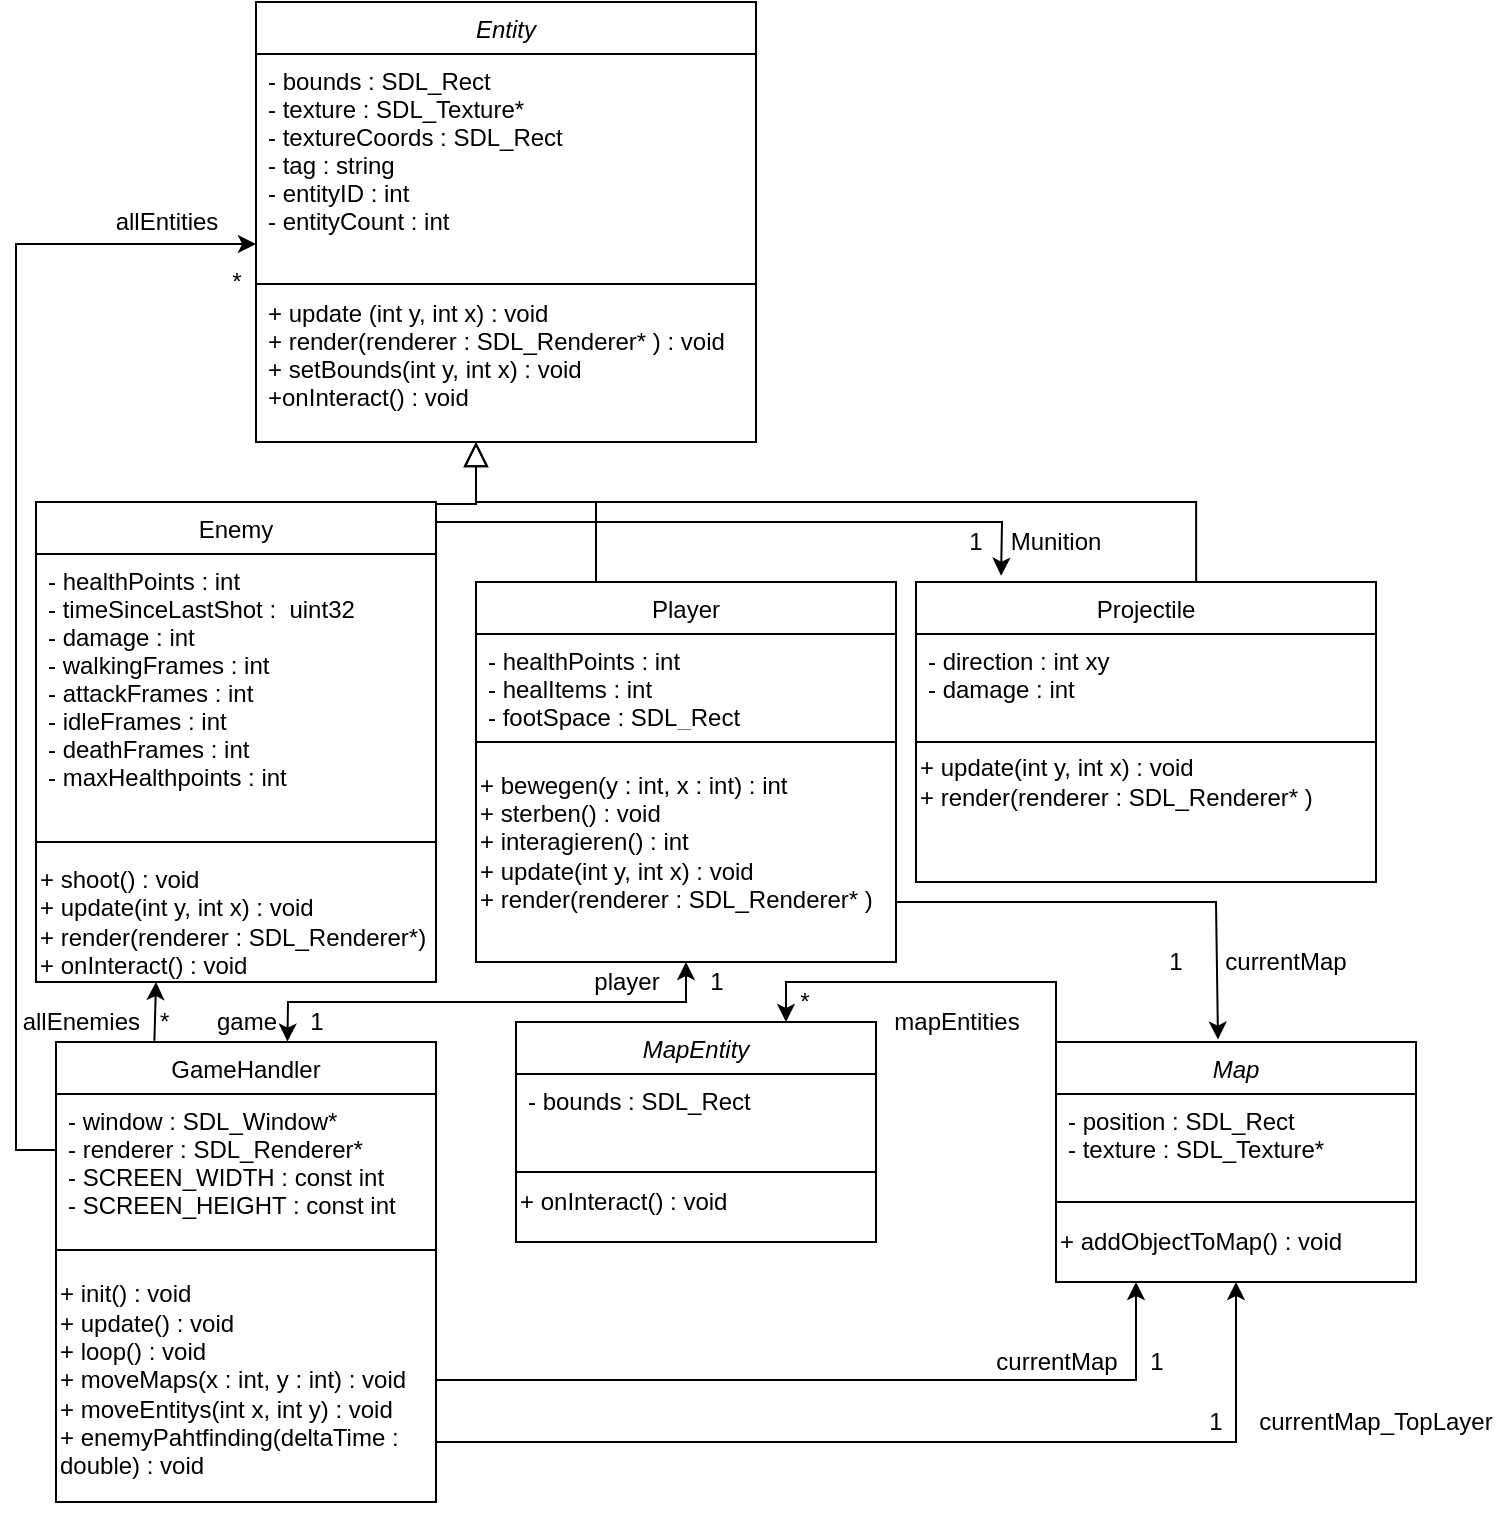 <mxfile version="13.7.3" type="device"><diagram id="C5RBs43oDa-KdzZeNtuy" name="Page-1"><mxGraphModel dx="1086" dy="1975" grid="1" gridSize="10" guides="1" tooltips="1" connect="1" arrows="1" fold="1" page="1" pageScale="1" pageWidth="827" pageHeight="1169" math="0" shadow="0"><root><mxCell id="WIyWlLk6GJQsqaUBKTNV-0"/><mxCell id="WIyWlLk6GJQsqaUBKTNV-1" parent="WIyWlLk6GJQsqaUBKTNV-0"/><mxCell id="zkfFHV4jXpPFQw0GAbJ--12" value="" style="endArrow=block;endSize=10;endFill=0;shadow=0;strokeWidth=1;rounded=0;edgeStyle=elbowEdgeStyle;elbow=vertical;" parent="WIyWlLk6GJQsqaUBKTNV-1" source="zkfFHV4jXpPFQw0GAbJ--6" target="zkfFHV4jXpPFQw0GAbJ--0" edge="1"><mxGeometry width="160" relative="1" as="geometry"><mxPoint x="110" y="103" as="sourcePoint"/><mxPoint x="110" y="103" as="targetPoint"/><Array as="points"><mxPoint x="240" y="221"/></Array></mxGeometry></mxCell><mxCell id="zkfFHV4jXpPFQw0GAbJ--16" value="" style="endArrow=block;endSize=10;endFill=0;shadow=0;strokeWidth=1;rounded=0;edgeStyle=elbowEdgeStyle;elbow=vertical;" parent="WIyWlLk6GJQsqaUBKTNV-1" source="zkfFHV4jXpPFQw0GAbJ--13" edge="1"><mxGeometry width="160" relative="1" as="geometry"><mxPoint x="120" y="273" as="sourcePoint"/><mxPoint x="240" y="190" as="targetPoint"/><Array as="points"><mxPoint x="300" y="220"/><mxPoint x="290" y="220"/></Array></mxGeometry></mxCell><mxCell id="ireMfG32L-UuXTgpNCbU-6" value="" style="endArrow=none;endSize=10;endFill=0;shadow=0;strokeWidth=1;rounded=0;edgeStyle=elbowEdgeStyle;elbow=vertical;exitX=0.609;exitY=0.004;exitDx=0;exitDy=0;exitPerimeter=0;" parent="WIyWlLk6GJQsqaUBKTNV-1" source="ireMfG32L-UuXTgpNCbU-9" edge="1"><mxGeometry width="160" relative="1" as="geometry"><mxPoint x="620" y="250" as="sourcePoint"/><mxPoint x="240" y="220" as="targetPoint"/><Array as="points"><mxPoint x="450" y="220"/><mxPoint x="470" y="220"/></Array></mxGeometry></mxCell><mxCell id="zkfFHV4jXpPFQw0GAbJ--13" value="Player" style="swimlane;fontStyle=0;align=center;verticalAlign=top;childLayout=stackLayout;horizontal=1;startSize=26;horizontalStack=0;resizeParent=1;resizeLast=0;collapsible=1;marginBottom=0;rounded=0;shadow=0;strokeWidth=1;" parent="WIyWlLk6GJQsqaUBKTNV-1" vertex="1"><mxGeometry x="240" y="260" width="210" height="190" as="geometry"><mxRectangle x="340" y="380" width="170" height="26" as="alternateBounds"/></mxGeometry></mxCell><mxCell id="zkfFHV4jXpPFQw0GAbJ--14" value="- healthPoints : int &#10;- healItems : int&#10;- footSpace : SDL_Rect" style="text;align=left;verticalAlign=top;spacingLeft=4;spacingRight=4;overflow=hidden;rotatable=0;points=[[0,0.5],[1,0.5]];portConstraint=eastwest;" parent="zkfFHV4jXpPFQw0GAbJ--13" vertex="1"><mxGeometry y="26" width="210" height="44" as="geometry"/></mxCell><mxCell id="zkfFHV4jXpPFQw0GAbJ--15" value="" style="line;html=1;strokeWidth=1;align=left;verticalAlign=middle;spacingTop=-1;spacingLeft=3;spacingRight=3;rotatable=0;labelPosition=right;points=[];portConstraint=eastwest;" parent="zkfFHV4jXpPFQw0GAbJ--13" vertex="1"><mxGeometry y="70" width="210" height="20" as="geometry"/></mxCell><mxCell id="ireMfG32L-UuXTgpNCbU-3" value="+ bewegen(y : int, x : int) : int&lt;br&gt;+ sterben() : void&lt;br&gt;+ interagieren() : int&lt;br&gt;+ update(int y, int x) : void&lt;br&gt;+&amp;nbsp;&lt;span&gt;render(renderer : SDL_Renderer* )&lt;/span&gt;" style="text;html=1;strokeColor=none;fillColor=none;align=left;verticalAlign=middle;whiteSpace=wrap;rounded=0;" parent="zkfFHV4jXpPFQw0GAbJ--13" vertex="1"><mxGeometry y="90" width="210" height="80" as="geometry"/></mxCell><mxCell id="ireMfG32L-UuXTgpNCbU-9" value="Projectile" style="swimlane;fontStyle=0;align=center;verticalAlign=top;childLayout=stackLayout;horizontal=1;startSize=26;horizontalStack=0;resizeParent=1;resizeLast=0;collapsible=1;marginBottom=0;rounded=0;shadow=0;strokeWidth=1;" parent="WIyWlLk6GJQsqaUBKTNV-1" vertex="1"><mxGeometry x="460" y="260" width="230" height="150" as="geometry"><mxRectangle x="340" y="380" width="170" height="26" as="alternateBounds"/></mxGeometry></mxCell><mxCell id="ireMfG32L-UuXTgpNCbU-10" value="- direction : int xy&#10;- damage : int" style="text;align=left;verticalAlign=top;spacingLeft=4;spacingRight=4;overflow=hidden;rotatable=0;points=[[0,0.5],[1,0.5]];portConstraint=eastwest;" parent="ireMfG32L-UuXTgpNCbU-9" vertex="1"><mxGeometry y="26" width="230" height="44" as="geometry"/></mxCell><mxCell id="ireMfG32L-UuXTgpNCbU-11" value="" style="line;html=1;strokeWidth=1;align=left;verticalAlign=middle;spacingTop=-1;spacingLeft=3;spacingRight=3;rotatable=0;labelPosition=right;points=[];portConstraint=eastwest;" parent="ireMfG32L-UuXTgpNCbU-9" vertex="1"><mxGeometry y="70" width="230" height="20" as="geometry"/></mxCell><mxCell id="ireMfG32L-UuXTgpNCbU-12" value="+ update(int y, int x) : void&lt;br&gt;&lt;span&gt;+ render(renderer : SDL_Renderer* )&lt;/span&gt;" style="text;html=1;strokeColor=none;fillColor=none;align=left;verticalAlign=middle;whiteSpace=wrap;rounded=0;" parent="ireMfG32L-UuXTgpNCbU-9" vertex="1"><mxGeometry y="90" width="230" height="20" as="geometry"/></mxCell><mxCell id="bjbM4pXFoCjJsERcXQf7-0" value="GameHandler" style="swimlane;fontStyle=0;align=center;verticalAlign=top;childLayout=stackLayout;horizontal=1;startSize=26;horizontalStack=0;resizeParent=1;resizeLast=0;collapsible=1;marginBottom=0;rounded=0;shadow=0;strokeWidth=1;" parent="WIyWlLk6GJQsqaUBKTNV-1" vertex="1"><mxGeometry x="30" y="490" width="190" height="230" as="geometry"><mxRectangle x="130" y="380" width="160" height="26" as="alternateBounds"/></mxGeometry></mxCell><mxCell id="bjbM4pXFoCjJsERcXQf7-1" value="- window : SDL_Window*&#10;- renderer : SDL_Renderer*&#10;- SCREEN_WIDTH : const int &#10;- SCREEN_HEIGHT : const int " style="text;align=left;verticalAlign=top;spacingLeft=4;spacingRight=4;overflow=hidden;rotatable=0;points=[[0,0.5],[1,0.5]];portConstraint=eastwest;" parent="bjbM4pXFoCjJsERcXQf7-0" vertex="1"><mxGeometry y="26" width="190" height="74" as="geometry"/></mxCell><mxCell id="bjbM4pXFoCjJsERcXQf7-2" value="" style="line;html=1;strokeWidth=1;align=left;verticalAlign=middle;spacingTop=-1;spacingLeft=3;spacingRight=3;rotatable=0;labelPosition=right;points=[];portConstraint=eastwest;" parent="bjbM4pXFoCjJsERcXQf7-0" vertex="1"><mxGeometry y="100" width="190" height="8" as="geometry"/></mxCell><mxCell id="bjbM4pXFoCjJsERcXQf7-3" value="+ init() : void&lt;br&gt;+ update() : void&lt;br&gt;+ loop() : void&lt;br&gt;+ moveMaps(x : int, y : int) : void&lt;br&gt;+ moveEntitys(int x, int y) : void&lt;br&gt;+ enemyPahtfinding(deltaTime : double) : void" style="text;html=1;strokeColor=none;fillColor=none;align=left;verticalAlign=middle;whiteSpace=wrap;rounded=0;" parent="bjbM4pXFoCjJsERcXQf7-0" vertex="1"><mxGeometry y="108" width="190" height="122" as="geometry"/></mxCell><mxCell id="bjbM4pXFoCjJsERcXQf7-5" value="" style="endArrow=classic;html=1;rounded=0;exitX=0.609;exitY=-0.001;exitDx=0;exitDy=0;exitPerimeter=0;entryX=0.5;entryY=1;entryDx=0;entryDy=0;startArrow=classic;startFill=1;" parent="WIyWlLk6GJQsqaUBKTNV-1" source="bjbM4pXFoCjJsERcXQf7-0" target="zkfFHV4jXpPFQw0GAbJ--13" edge="1"><mxGeometry width="50" height="50" relative="1" as="geometry"><mxPoint x="290" y="463" as="sourcePoint"/><mxPoint x="340" y="413" as="targetPoint"/><Array as="points"><mxPoint x="146" y="470"/><mxPoint x="345" y="470"/></Array></mxGeometry></mxCell><mxCell id="bjbM4pXFoCjJsERcXQf7-11" style="edgeStyle=orthogonalEdgeStyle;rounded=0;orthogonalLoop=1;jettySize=auto;html=1;exitX=0;exitY=0.5;exitDx=0;exitDy=0;" parent="WIyWlLk6GJQsqaUBKTNV-1" source="bjbM4pXFoCjJsERcXQf7-1" target="zkfFHV4jXpPFQw0GAbJ--0" edge="1"><mxGeometry relative="1" as="geometry"><mxPoint x="10" y="30" as="targetPoint"/><Array as="points"><mxPoint x="10" y="544"/><mxPoint x="10" y="91"/></Array></mxGeometry></mxCell><mxCell id="bjbM4pXFoCjJsERcXQf7-12" value="*" style="text;html=1;align=center;verticalAlign=middle;resizable=0;points=[];autosize=1;strokeColor=none;fillColor=none;" parent="WIyWlLk6GJQsqaUBKTNV-1" vertex="1"><mxGeometry x="110" y="100" width="20" height="20" as="geometry"/></mxCell><mxCell id="bjbM4pXFoCjJsERcXQf7-13" value="allEntities" style="text;html=1;align=center;verticalAlign=middle;resizable=0;points=[];autosize=1;strokeColor=none;fillColor=none;" parent="WIyWlLk6GJQsqaUBKTNV-1" vertex="1"><mxGeometry x="50" y="70" width="70" height="20" as="geometry"/></mxCell><mxCell id="bjbM4pXFoCjJsERcXQf7-24" style="edgeStyle=orthogonalEdgeStyle;rounded=0;orthogonalLoop=1;jettySize=auto;html=1;exitX=0;exitY=0;exitDx=0;exitDy=0;entryX=0.75;entryY=0;entryDx=0;entryDy=0;" parent="WIyWlLk6GJQsqaUBKTNV-1" source="bjbM4pXFoCjJsERcXQf7-14" target="bjbM4pXFoCjJsERcXQf7-18" edge="1"><mxGeometry relative="1" as="geometry"/></mxCell><mxCell id="bjbM4pXFoCjJsERcXQf7-14" value="Map" style="swimlane;fontStyle=2;align=center;verticalAlign=top;childLayout=stackLayout;horizontal=1;startSize=26;horizontalStack=0;resizeParent=1;resizeLast=0;collapsible=1;marginBottom=0;rounded=0;shadow=0;strokeWidth=1;" parent="WIyWlLk6GJQsqaUBKTNV-1" vertex="1"><mxGeometry x="530" y="490" width="180" height="120" as="geometry"><mxRectangle x="340" y="380" width="170" height="26" as="alternateBounds"/></mxGeometry></mxCell><mxCell id="bjbM4pXFoCjJsERcXQf7-15" value="- position : SDL_Rect&#10;- texture : SDL_Texture*" style="text;align=left;verticalAlign=top;spacingLeft=4;spacingRight=4;overflow=hidden;rotatable=0;points=[[0,0.5],[1,0.5]];portConstraint=eastwest;" parent="bjbM4pXFoCjJsERcXQf7-14" vertex="1"><mxGeometry y="26" width="180" height="44" as="geometry"/></mxCell><mxCell id="bjbM4pXFoCjJsERcXQf7-16" value="" style="line;html=1;strokeWidth=1;align=left;verticalAlign=middle;spacingTop=-1;spacingLeft=3;spacingRight=3;rotatable=0;labelPosition=right;points=[];portConstraint=eastwest;" parent="bjbM4pXFoCjJsERcXQf7-14" vertex="1"><mxGeometry y="70" width="180" height="20" as="geometry"/></mxCell><mxCell id="dp0CJOF1FscUuOVwU8jP-0" value="+ addObjectToMap() : void" style="text;html=1;strokeColor=none;fillColor=none;align=left;verticalAlign=middle;whiteSpace=wrap;rounded=0;" parent="bjbM4pXFoCjJsERcXQf7-14" vertex="1"><mxGeometry y="90" width="180" height="20" as="geometry"/></mxCell><mxCell id="bjbM4pXFoCjJsERcXQf7-18" value="MapEntity" style="swimlane;fontStyle=2;align=center;verticalAlign=top;childLayout=stackLayout;horizontal=1;startSize=26;horizontalStack=0;resizeParent=1;resizeLast=0;collapsible=1;marginBottom=0;rounded=0;shadow=0;strokeWidth=1;" parent="WIyWlLk6GJQsqaUBKTNV-1" vertex="1"><mxGeometry x="260" y="480" width="180" height="110" as="geometry"><mxRectangle x="340" y="380" width="170" height="26" as="alternateBounds"/></mxGeometry></mxCell><mxCell id="bjbM4pXFoCjJsERcXQf7-19" value="- bounds : SDL_Rect&#10;" style="text;align=left;verticalAlign=top;spacingLeft=4;spacingRight=4;overflow=hidden;rotatable=0;points=[[0,0.5],[1,0.5]];portConstraint=eastwest;" parent="bjbM4pXFoCjJsERcXQf7-18" vertex="1"><mxGeometry y="26" width="180" height="44" as="geometry"/></mxCell><mxCell id="bjbM4pXFoCjJsERcXQf7-20" value="" style="line;html=1;strokeWidth=1;align=left;verticalAlign=middle;spacingTop=-1;spacingLeft=3;spacingRight=3;rotatable=0;labelPosition=right;points=[];portConstraint=eastwest;" parent="bjbM4pXFoCjJsERcXQf7-18" vertex="1"><mxGeometry y="70" width="180" height="10" as="geometry"/></mxCell><mxCell id="bjbM4pXFoCjJsERcXQf7-21" value="+ onInteract() : void" style="text;html=1;strokeColor=none;fillColor=none;align=left;verticalAlign=middle;whiteSpace=wrap;rounded=0;" parent="bjbM4pXFoCjJsERcXQf7-18" vertex="1"><mxGeometry y="80" width="180" height="20" as="geometry"/></mxCell><mxCell id="bjbM4pXFoCjJsERcXQf7-25" value="*" style="text;html=1;align=center;verticalAlign=middle;resizable=0;points=[];autosize=1;strokeColor=none;fillColor=none;" parent="WIyWlLk6GJQsqaUBKTNV-1" vertex="1"><mxGeometry x="394" y="460" width="20" height="20" as="geometry"/></mxCell><mxCell id="bjbM4pXFoCjJsERcXQf7-26" value="" style="endArrow=classic;html=1;rounded=0;exitX=1;exitY=0.5;exitDx=0;exitDy=0;" parent="WIyWlLk6GJQsqaUBKTNV-1" source="bjbM4pXFoCjJsERcXQf7-3" edge="1"><mxGeometry width="50" height="50" relative="1" as="geometry"><mxPoint x="290" y="470" as="sourcePoint"/><mxPoint x="570" y="610" as="targetPoint"/><Array as="points"><mxPoint x="570" y="659"/><mxPoint x="570" y="624"/></Array></mxGeometry></mxCell><mxCell id="bjbM4pXFoCjJsERcXQf7-27" value="1" style="text;html=1;align=center;verticalAlign=middle;resizable=0;points=[];autosize=1;strokeColor=none;fillColor=none;" parent="WIyWlLk6GJQsqaUBKTNV-1" vertex="1"><mxGeometry x="350" y="450" width="20" height="20" as="geometry"/></mxCell><mxCell id="bjbM4pXFoCjJsERcXQf7-28" value="1" style="text;html=1;align=center;verticalAlign=middle;resizable=0;points=[];autosize=1;strokeColor=none;fillColor=none;" parent="WIyWlLk6GJQsqaUBKTNV-1" vertex="1"><mxGeometry x="150" y="470" width="20" height="20" as="geometry"/></mxCell><mxCell id="bjbM4pXFoCjJsERcXQf7-29" value="player" style="text;html=1;align=center;verticalAlign=middle;resizable=0;points=[];autosize=1;strokeColor=none;fillColor=none;" parent="WIyWlLk6GJQsqaUBKTNV-1" vertex="1"><mxGeometry x="290" y="450" width="50" height="20" as="geometry"/></mxCell><mxCell id="bjbM4pXFoCjJsERcXQf7-30" value="game" style="text;html=1;align=center;verticalAlign=middle;resizable=0;points=[];autosize=1;strokeColor=none;fillColor=none;" parent="WIyWlLk6GJQsqaUBKTNV-1" vertex="1"><mxGeometry x="100" y="470" width="50" height="20" as="geometry"/></mxCell><mxCell id="bjbM4pXFoCjJsERcXQf7-31" value="mapEntities" style="text;html=1;align=center;verticalAlign=middle;resizable=0;points=[];autosize=1;strokeColor=none;fillColor=none;" parent="WIyWlLk6GJQsqaUBKTNV-1" vertex="1"><mxGeometry x="440" y="470" width="80" height="20" as="geometry"/></mxCell><mxCell id="bjbM4pXFoCjJsERcXQf7-32" value="1" style="text;html=1;align=center;verticalAlign=middle;resizable=0;points=[];autosize=1;strokeColor=none;fillColor=none;" parent="WIyWlLk6GJQsqaUBKTNV-1" vertex="1"><mxGeometry x="570" y="640" width="20" height="20" as="geometry"/></mxCell><mxCell id="bjbM4pXFoCjJsERcXQf7-33" value="currentMap" style="text;html=1;align=center;verticalAlign=middle;resizable=0;points=[];autosize=1;strokeColor=none;fillColor=none;" parent="WIyWlLk6GJQsqaUBKTNV-1" vertex="1"><mxGeometry x="490" y="640" width="80" height="20" as="geometry"/></mxCell><mxCell id="S-g_6aFe61QyQtKvh65u-1" value="" style="endArrow=classic;html=1;exitX=1;exitY=1;exitDx=0;exitDy=0;entryX=0.5;entryY=1;entryDx=0;entryDy=0;rounded=0;" parent="WIyWlLk6GJQsqaUBKTNV-1" source="bjbM4pXFoCjJsERcXQf7-3" target="bjbM4pXFoCjJsERcXQf7-14" edge="1"><mxGeometry width="50" height="50" relative="1" as="geometry"><mxPoint x="160" y="700" as="sourcePoint"/><mxPoint x="400" y="700" as="targetPoint"/><Array as="points"><mxPoint x="220" y="690"/><mxPoint x="620" y="690"/></Array></mxGeometry></mxCell><mxCell id="S-g_6aFe61QyQtKvh65u-5" value="currentMap_TopLayer" style="text;html=1;strokeColor=none;fillColor=none;align=center;verticalAlign=middle;whiteSpace=wrap;rounded=0;" parent="WIyWlLk6GJQsqaUBKTNV-1" vertex="1"><mxGeometry x="630" y="670" width="120" height="20" as="geometry"/></mxCell><mxCell id="S-g_6aFe61QyQtKvh65u-6" value="1" style="text;html=1;strokeColor=none;fillColor=none;align=center;verticalAlign=middle;whiteSpace=wrap;rounded=0;" parent="WIyWlLk6GJQsqaUBKTNV-1" vertex="1"><mxGeometry x="590" y="670" width="40" height="20" as="geometry"/></mxCell><mxCell id="S-g_6aFe61QyQtKvh65u-7" value="" style="endArrow=classic;html=1;entryX=0.45;entryY=-0.01;entryDx=0;entryDy=0;entryPerimeter=0;rounded=0;" parent="WIyWlLk6GJQsqaUBKTNV-1" target="bjbM4pXFoCjJsERcXQf7-14" edge="1"><mxGeometry width="50" height="50" relative="1" as="geometry"><mxPoint x="450" y="420" as="sourcePoint"/><mxPoint x="670" y="420" as="targetPoint"/><Array as="points"><mxPoint x="610" y="420"/></Array></mxGeometry></mxCell><mxCell id="S-g_6aFe61QyQtKvh65u-8" value="currentMap" style="text;html=1;strokeColor=none;fillColor=none;align=center;verticalAlign=middle;whiteSpace=wrap;rounded=0;" parent="WIyWlLk6GJQsqaUBKTNV-1" vertex="1"><mxGeometry x="600" y="440" width="90" height="20" as="geometry"/></mxCell><mxCell id="S-g_6aFe61QyQtKvh65u-9" value="1" style="text;html=1;strokeColor=none;fillColor=none;align=center;verticalAlign=middle;whiteSpace=wrap;rounded=0;" parent="WIyWlLk6GJQsqaUBKTNV-1" vertex="1"><mxGeometry x="570" y="440" width="40" height="20" as="geometry"/></mxCell><mxCell id="1QQPnMuFrpfltfR62wvg-1" value="" style="endArrow=classic;html=1;entryX=0.185;entryY=-0.021;entryDx=0;entryDy=0;entryPerimeter=0;exitX=0.75;exitY=0;exitDx=0;exitDy=0;rounded=0;" parent="WIyWlLk6GJQsqaUBKTNV-1" source="zkfFHV4jXpPFQw0GAbJ--6" target="ireMfG32L-UuXTgpNCbU-9" edge="1"><mxGeometry width="50" height="50" relative="1" as="geometry"><mxPoint x="503" y="230" as="sourcePoint"/><mxPoint x="450" y="150" as="targetPoint"/><Array as="points"><mxPoint x="180" y="230"/><mxPoint x="503" y="230"/></Array></mxGeometry></mxCell><mxCell id="1QQPnMuFrpfltfR62wvg-2" value="Munition" style="text;html=1;strokeColor=none;fillColor=none;align=center;verticalAlign=middle;whiteSpace=wrap;rounded=0;" parent="WIyWlLk6GJQsqaUBKTNV-1" vertex="1"><mxGeometry x="510" y="230" width="40" height="20" as="geometry"/></mxCell><mxCell id="1QQPnMuFrpfltfR62wvg-3" value="1" style="text;html=1;strokeColor=none;fillColor=none;align=center;verticalAlign=middle;whiteSpace=wrap;rounded=0;" parent="WIyWlLk6GJQsqaUBKTNV-1" vertex="1"><mxGeometry x="470" y="230" width="40" height="20" as="geometry"/></mxCell><mxCell id="zkfFHV4jXpPFQw0GAbJ--0" value="Entity" style="swimlane;fontStyle=2;align=center;verticalAlign=top;childLayout=stackLayout;horizontal=1;startSize=26;horizontalStack=0;resizeParent=1;resizeLast=0;collapsible=1;marginBottom=0;rounded=0;shadow=0;strokeWidth=1;" parent="WIyWlLk6GJQsqaUBKTNV-1" vertex="1"><mxGeometry x="130" y="-30" width="250" height="220" as="geometry"><mxRectangle x="230" y="140" width="160" height="26" as="alternateBounds"/></mxGeometry></mxCell><mxCell id="zkfFHV4jXpPFQw0GAbJ--1" value="- bounds : SDL_Rect &#10;- texture : SDL_Texture*&#10;- textureCoords : SDL_Rect&#10;- tag : string&#10;- entityID : int&#10;- entityCount : int" style="text;align=left;verticalAlign=top;spacingLeft=4;spacingRight=4;overflow=hidden;rotatable=0;points=[[0,0.5],[1,0.5]];portConstraint=eastwest;" parent="zkfFHV4jXpPFQw0GAbJ--0" vertex="1"><mxGeometry y="26" width="250" height="114" as="geometry"/></mxCell><mxCell id="zkfFHV4jXpPFQw0GAbJ--4" value="" style="line;html=1;strokeWidth=1;align=left;verticalAlign=middle;spacingTop=-1;spacingLeft=3;spacingRight=3;rotatable=0;labelPosition=right;points=[];portConstraint=eastwest;" parent="zkfFHV4jXpPFQw0GAbJ--0" vertex="1"><mxGeometry y="140" width="250" height="2" as="geometry"/></mxCell><mxCell id="zkfFHV4jXpPFQw0GAbJ--5" value="+ update (int y, int x) : void&#10;+ render(renderer : SDL_Renderer* ) : void&#10;+ setBounds(int y, int x) : void&#10;+onInteract() : void" style="text;align=left;verticalAlign=top;spacingLeft=4;spacingRight=4;overflow=hidden;rotatable=0;points=[[0,0.5],[1,0.5]];portConstraint=eastwest;" parent="zkfFHV4jXpPFQw0GAbJ--0" vertex="1"><mxGeometry y="142" width="250" height="78" as="geometry"/></mxCell><mxCell id="h7X3pXoSQlJU1HJNY45I-0" value="" style="endArrow=classic;html=1;exitX=0.865;exitY=0.969;exitDx=0;exitDy=0;exitPerimeter=0;" edge="1" parent="WIyWlLk6GJQsqaUBKTNV-1" source="h7X3pXoSQlJU1HJNY45I-1"><mxGeometry width="50" height="50" relative="1" as="geometry"><mxPoint x="30" y="490" as="sourcePoint"/><mxPoint x="80" y="460" as="targetPoint"/></mxGeometry></mxCell><mxCell id="h7X3pXoSQlJU1HJNY45I-1" value="allEnemies&amp;nbsp; &amp;nbsp;*" style="text;html=1;strokeColor=none;fillColor=none;align=center;verticalAlign=middle;whiteSpace=wrap;rounded=0;" vertex="1" parent="WIyWlLk6GJQsqaUBKTNV-1"><mxGeometry x="10" y="470" width="80" height="20" as="geometry"/></mxCell><mxCell id="zkfFHV4jXpPFQw0GAbJ--6" value="Enemy" style="swimlane;fontStyle=0;align=center;verticalAlign=top;childLayout=stackLayout;horizontal=1;startSize=26;horizontalStack=0;resizeParent=1;resizeLast=0;collapsible=1;marginBottom=0;rounded=0;shadow=0;strokeWidth=1;" parent="WIyWlLk6GJQsqaUBKTNV-1" vertex="1"><mxGeometry x="20" y="220" width="200" height="240" as="geometry"><mxRectangle x="130" y="380" width="160" height="26" as="alternateBounds"/></mxGeometry></mxCell><mxCell id="zkfFHV4jXpPFQw0GAbJ--7" value="- healthPoints : int&#10;- timeSinceLastShot :  uint32&#10;- damage : int&#10;- walkingFrames : int&#10;- attackFrames : int&#10;- idleFrames : int&#10;- deathFrames : int&#10;- maxHealthpoints : int&#10;&#10;" style="text;align=left;verticalAlign=top;spacingLeft=4;spacingRight=4;overflow=hidden;rotatable=0;points=[[0,0.5],[1,0.5]];portConstraint=eastwest;" parent="zkfFHV4jXpPFQw0GAbJ--6" vertex="1"><mxGeometry y="26" width="200" height="134" as="geometry"/></mxCell><mxCell id="zkfFHV4jXpPFQw0GAbJ--9" value="" style="line;html=1;strokeWidth=1;align=left;verticalAlign=middle;spacingTop=-1;spacingLeft=3;spacingRight=3;rotatable=0;labelPosition=right;points=[];portConstraint=eastwest;" parent="zkfFHV4jXpPFQw0GAbJ--6" vertex="1"><mxGeometry y="160" width="200" height="20" as="geometry"/></mxCell><mxCell id="ireMfG32L-UuXTgpNCbU-4" value="+ shoot() : void&lt;br&gt;+ update(int y, int x) : void&lt;br&gt;+&amp;nbsp;&lt;span&gt;render(renderer : SDL_Renderer*)&lt;br&gt;+ onInteract() : void&lt;br&gt;&lt;/span&gt;" style="text;html=1;strokeColor=none;fillColor=none;align=left;verticalAlign=middle;whiteSpace=wrap;rounded=0;" parent="zkfFHV4jXpPFQw0GAbJ--6" vertex="1"><mxGeometry y="180" width="200" height="60" as="geometry"/></mxCell></root></mxGraphModel></diagram></mxfile>